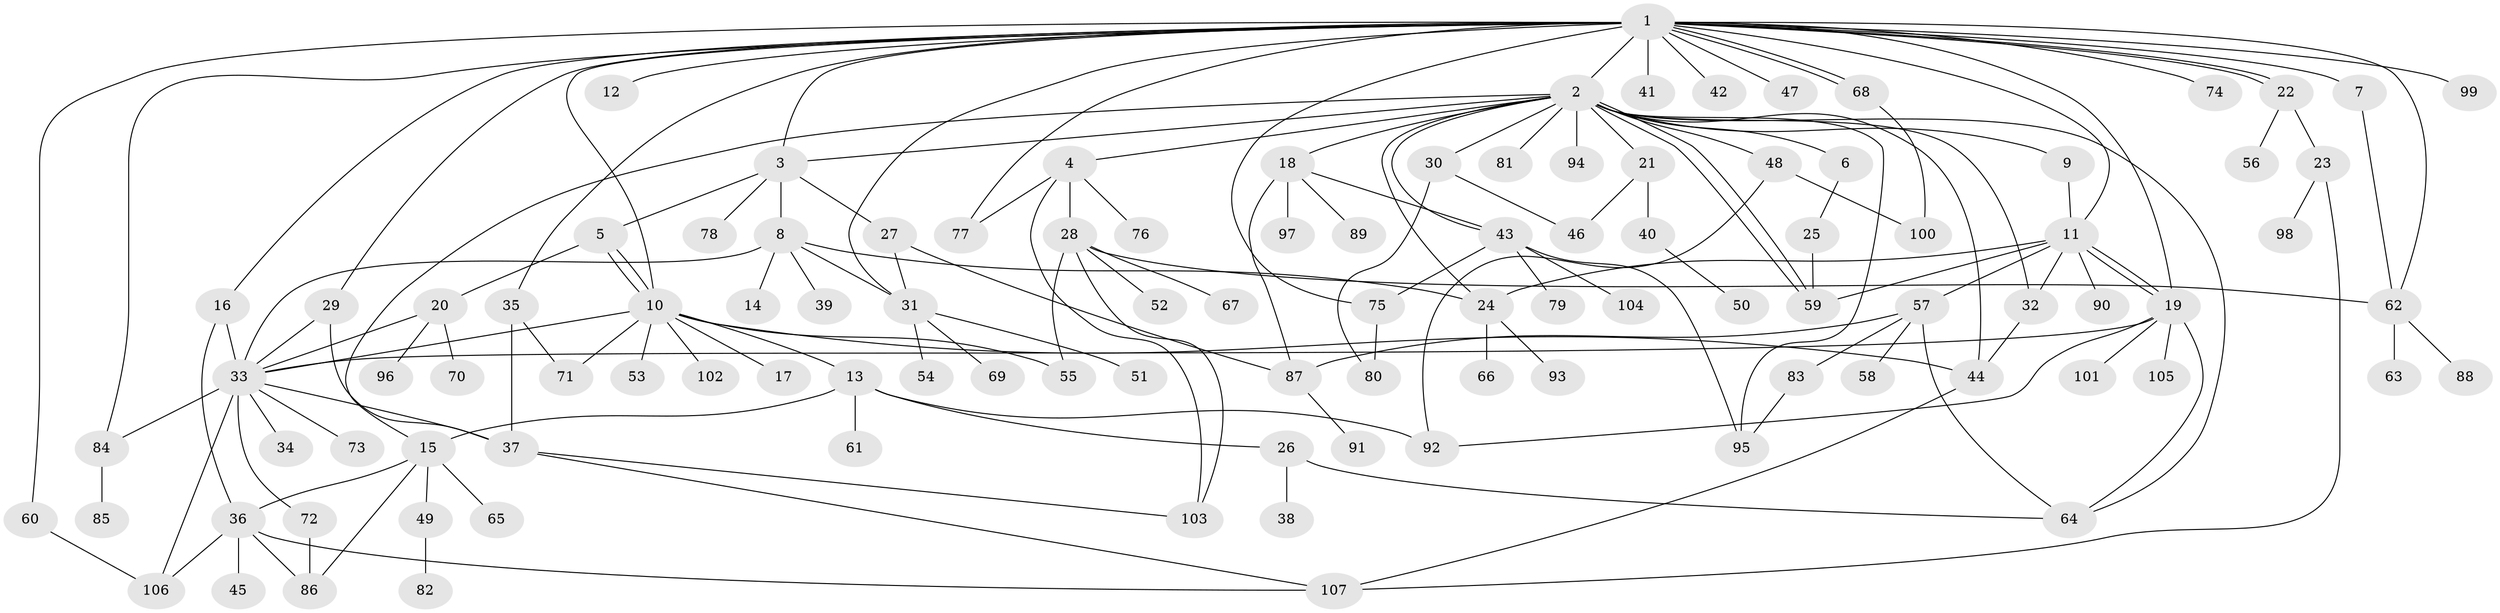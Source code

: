 // Generated by graph-tools (version 1.1) at 2025/47/03/09/25 04:47:25]
// undirected, 107 vertices, 162 edges
graph export_dot {
graph [start="1"]
  node [color=gray90,style=filled];
  1;
  2;
  3;
  4;
  5;
  6;
  7;
  8;
  9;
  10;
  11;
  12;
  13;
  14;
  15;
  16;
  17;
  18;
  19;
  20;
  21;
  22;
  23;
  24;
  25;
  26;
  27;
  28;
  29;
  30;
  31;
  32;
  33;
  34;
  35;
  36;
  37;
  38;
  39;
  40;
  41;
  42;
  43;
  44;
  45;
  46;
  47;
  48;
  49;
  50;
  51;
  52;
  53;
  54;
  55;
  56;
  57;
  58;
  59;
  60;
  61;
  62;
  63;
  64;
  65;
  66;
  67;
  68;
  69;
  70;
  71;
  72;
  73;
  74;
  75;
  76;
  77;
  78;
  79;
  80;
  81;
  82;
  83;
  84;
  85;
  86;
  87;
  88;
  89;
  90;
  91;
  92;
  93;
  94;
  95;
  96;
  97;
  98;
  99;
  100;
  101;
  102;
  103;
  104;
  105;
  106;
  107;
  1 -- 2;
  1 -- 3;
  1 -- 7;
  1 -- 10;
  1 -- 11;
  1 -- 12;
  1 -- 16;
  1 -- 19;
  1 -- 22;
  1 -- 22;
  1 -- 29;
  1 -- 31;
  1 -- 35;
  1 -- 41;
  1 -- 42;
  1 -- 47;
  1 -- 60;
  1 -- 62;
  1 -- 68;
  1 -- 68;
  1 -- 74;
  1 -- 75;
  1 -- 77;
  1 -- 84;
  1 -- 99;
  2 -- 3;
  2 -- 4;
  2 -- 6;
  2 -- 9;
  2 -- 15;
  2 -- 18;
  2 -- 21;
  2 -- 24;
  2 -- 30;
  2 -- 32;
  2 -- 43;
  2 -- 44;
  2 -- 48;
  2 -- 59;
  2 -- 59;
  2 -- 64;
  2 -- 81;
  2 -- 94;
  2 -- 95;
  3 -- 5;
  3 -- 8;
  3 -- 27;
  3 -- 78;
  4 -- 28;
  4 -- 76;
  4 -- 77;
  4 -- 103;
  5 -- 10;
  5 -- 10;
  5 -- 20;
  6 -- 25;
  7 -- 62;
  8 -- 14;
  8 -- 24;
  8 -- 31;
  8 -- 33;
  8 -- 39;
  9 -- 11;
  10 -- 13;
  10 -- 17;
  10 -- 33;
  10 -- 44;
  10 -- 53;
  10 -- 55;
  10 -- 71;
  10 -- 102;
  11 -- 19;
  11 -- 19;
  11 -- 24;
  11 -- 32;
  11 -- 57;
  11 -- 59;
  11 -- 90;
  13 -- 15;
  13 -- 26;
  13 -- 61;
  13 -- 92;
  15 -- 36;
  15 -- 49;
  15 -- 65;
  15 -- 86;
  16 -- 33;
  16 -- 36;
  18 -- 43;
  18 -- 87;
  18 -- 89;
  18 -- 97;
  19 -- 33;
  19 -- 64;
  19 -- 92;
  19 -- 101;
  19 -- 105;
  20 -- 33;
  20 -- 70;
  20 -- 96;
  21 -- 40;
  21 -- 46;
  22 -- 23;
  22 -- 56;
  23 -- 98;
  23 -- 107;
  24 -- 66;
  24 -- 93;
  25 -- 59;
  26 -- 38;
  26 -- 64;
  27 -- 31;
  27 -- 87;
  28 -- 52;
  28 -- 55;
  28 -- 62;
  28 -- 67;
  28 -- 103;
  29 -- 33;
  29 -- 37;
  30 -- 46;
  30 -- 80;
  31 -- 51;
  31 -- 54;
  31 -- 69;
  32 -- 44;
  33 -- 34;
  33 -- 37;
  33 -- 72;
  33 -- 73;
  33 -- 84;
  33 -- 106;
  35 -- 37;
  35 -- 71;
  36 -- 45;
  36 -- 86;
  36 -- 106;
  36 -- 107;
  37 -- 103;
  37 -- 107;
  40 -- 50;
  43 -- 75;
  43 -- 79;
  43 -- 95;
  43 -- 104;
  44 -- 107;
  48 -- 92;
  48 -- 100;
  49 -- 82;
  57 -- 58;
  57 -- 64;
  57 -- 83;
  57 -- 87;
  60 -- 106;
  62 -- 63;
  62 -- 88;
  68 -- 100;
  72 -- 86;
  75 -- 80;
  83 -- 95;
  84 -- 85;
  87 -- 91;
}

